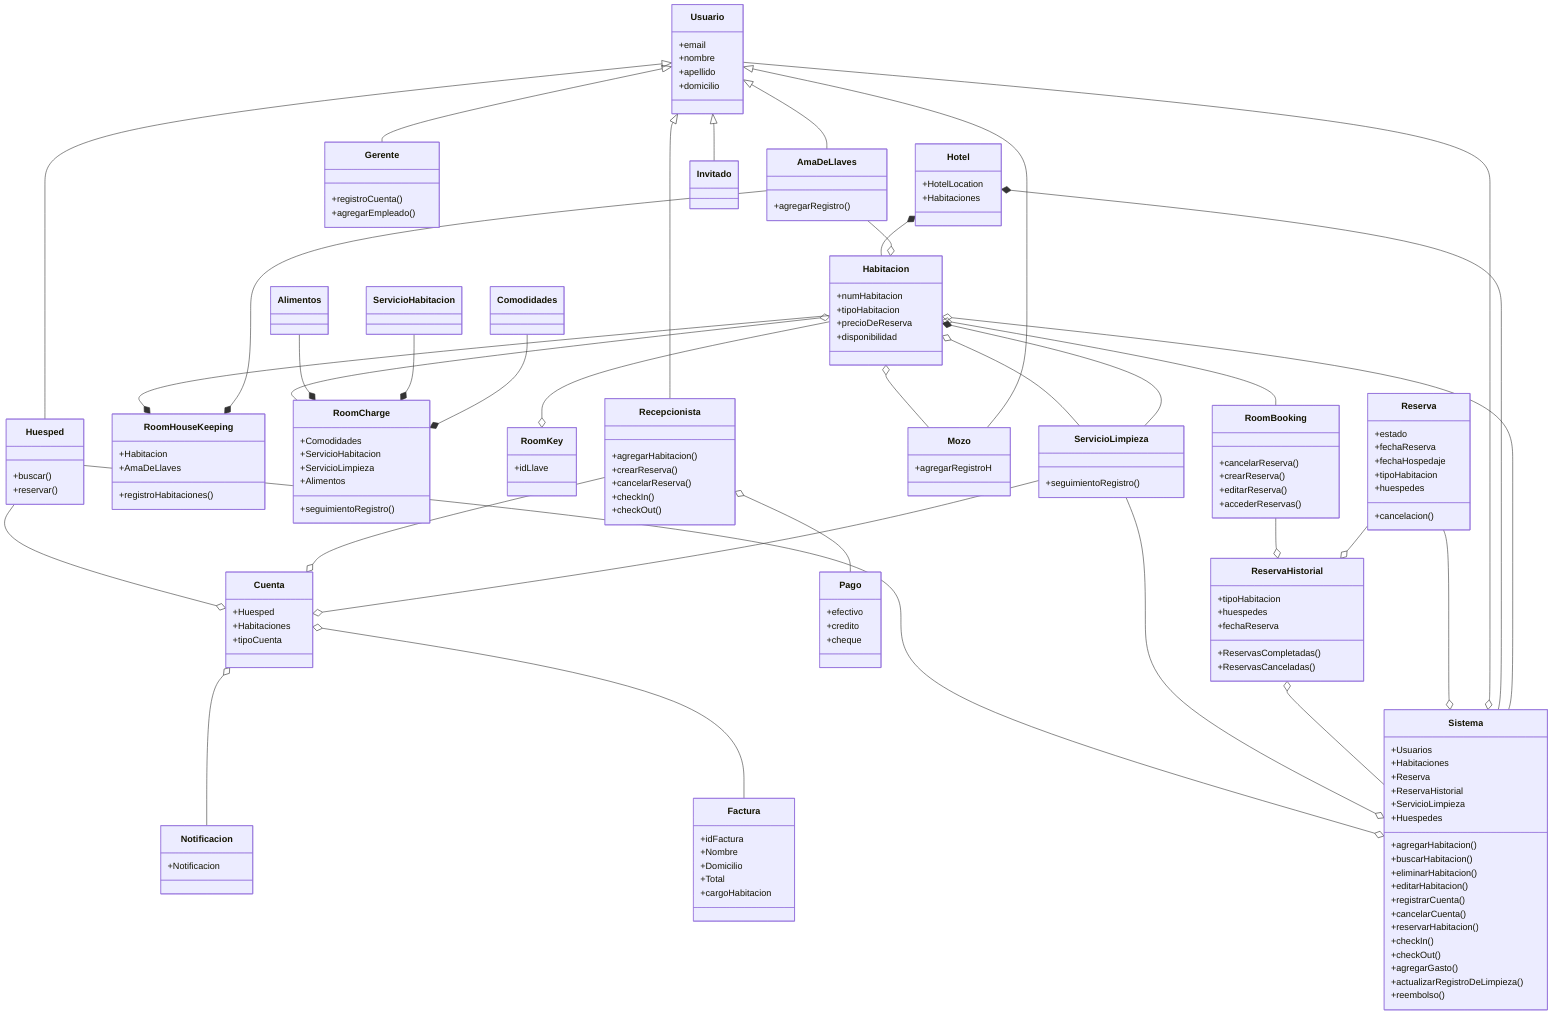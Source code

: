 classDiagram

    Hotel *-- Habitacion
    
    class Hotel
    Hotel: +HotelLocation
    Hotel: +Habitaciones

    Habitacion o-- RoomBooking
    Habitacion --* RoomHouseKeeping
    Habitacion o-- RoomCharge
    Habitacion --o RoomKey
    Habitacion o-- ServicioLimpieza
    Habitacion o-- Mozo

    class Habitacion
    Habitacion: +numHabitacion
    Habitacion: +tipoHabitacion
    Habitacion: +precioDeReserva
    Habitacion: +disponibilidad

    Cuenta o-- Notificacion
    Cuenta o-- Factura

    class Cuenta
    Cuenta: +Huesped
    Cuenta: +Habitaciones
    Cuenta: +tipoCuenta

    class Gerente
    Gerente: +registroCuenta()
    Gerente: +agregarEmpleado()

    Huesped --o Cuenta
    Huesped --o Sistema

    class Huesped
    Huesped: +buscar()
    Huesped: +reservar()

    AmaDeLlaves --o Habitacion
    AmaDeLlaves --* RoomHouseKeeping

    class AmaDeLlaves
    AmaDeLlaves: +agregarRegistro()

    Recepcionista --o Cuenta
    Recepcionista o-- Pago

    class Recepcionista
    Recepcionista: +agregarHabitacion()
    Recepcionista: +crearReserva()
    Recepcionista: +cancelarReserva()
    Recepcionista: +checkIn()
    Recepcionista: +checkOut()

    ServicioLimpieza --o Sistema
    ServicioLimpieza --o Cuenta
    ServicioLimpieza --* Habitacion

    class ServicioLimpieza
    ServicioLimpieza: +seguimientoRegistro()

    class RoomBooking 
    RoomBooking: +cancelarReserva()
    RoomBooking: +crearReserva()
    RoomBooking: +editarReserva()
    RoomBooking: +accederReservas()

    RoomBooking --o ReservaHistorial

    class Notificacion
    Notificacion: +Notificacion

    class RoomHouseKeeping
    RoomHouseKeeping: +registroHabitaciones()
    RoomHouseKeeping: +Habitacion 
    RoomHouseKeeping: +AmaDeLlaves

    class RoomCharge
    RoomCharge: +Comodidades
    RoomCharge: +ServicioHabitacion
    RoomCharge: +ServicioLimpieza
    RoomCharge: +Alimentos
    RoomCharge: +seguimientoRegistro()

    class Factura
    Factura: +idFactura
    Factura: +Nombre
    Factura: +Domicilio
    Factura: +Total
    Factura: +cargoHabitacion

    class RoomKey 
    RoomKey: +idLlave

    class Pago
    Pago: +efectivo
    Pago: +credito
    Pago: +cheque

    ReservaHistorial o-- Sistema

    class ReservaHistorial
    ReservaHistorial: +tipoHabitacion
    ReservaHistorial: +huespedes
    ReservaHistorial: +fechaReserva
    ReservaHistorial: +ReservasCompletadas()
    ReservaHistorial: +ReservasCanceladas()
    
    Reserva --o ReservaHistorial
    Reserva --o Sistema

    class Reserva
    Reserva: +estado
    Reserva: +fechaReserva
    Reserva: +fechaHospedaje
    Reserva: +tipoHabitacion
    Reserva: +huespedes
    Reserva: +cancelacion()


    Alimentos --* RoomCharge
    class Alimentos

    ServicioHabitacion --* RoomCharge
    class ServicioHabitacion

    Comodidades --* RoomCharge
    class Comodidades

    class Mozo
    Mozo: +agregarRegistroH

    Usuario <|-- Huesped
    Usuario <|-- AmaDeLlaves
    Usuario <|-- Mozo 
    Usuario <|-- Recepcionista
    Usuario <|-- Invitado
    Usuario <|-- Gerente
    Usuario --o Sistema

    class Usuario
    Usuario: +email
    Usuario: +nombre
    Usuario: +apellido
    Usuario: +domicilio

    Sistema --* Hotel
    Sistema --o Habitacion

    class Sistema
    Sistema: +Usuarios
    Sistema: +Habitaciones
    Sistema: +Reserva
    Sistema: +ReservaHistorial
    Sistema: +ServicioLimpieza
    Sistema: +Huespedes
    Sistema: +agregarHabitacion()
    Sistema: +buscarHabitacion()
    Sistema: +eliminarHabitacion()
    Sistema: +editarHabitacion()
    Sistema: +registrarCuenta()
    Sistema: +cancelarCuenta()
    Sistema: +reservarHabitacion()
    Sistema: +checkIn()
    Sistema: +checkOut()
    Sistema: +agregarGasto()
    Sistema: +actualizarRegistroDeLimpieza()
    Sistema: +reembolso()